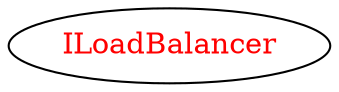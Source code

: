 digraph dependencyGraph {
 concentrate=true;
 ranksep="2.0";
 rankdir="LR"; 
 splines="ortho";
"ILoadBalancer" [fontcolor="red"];
}